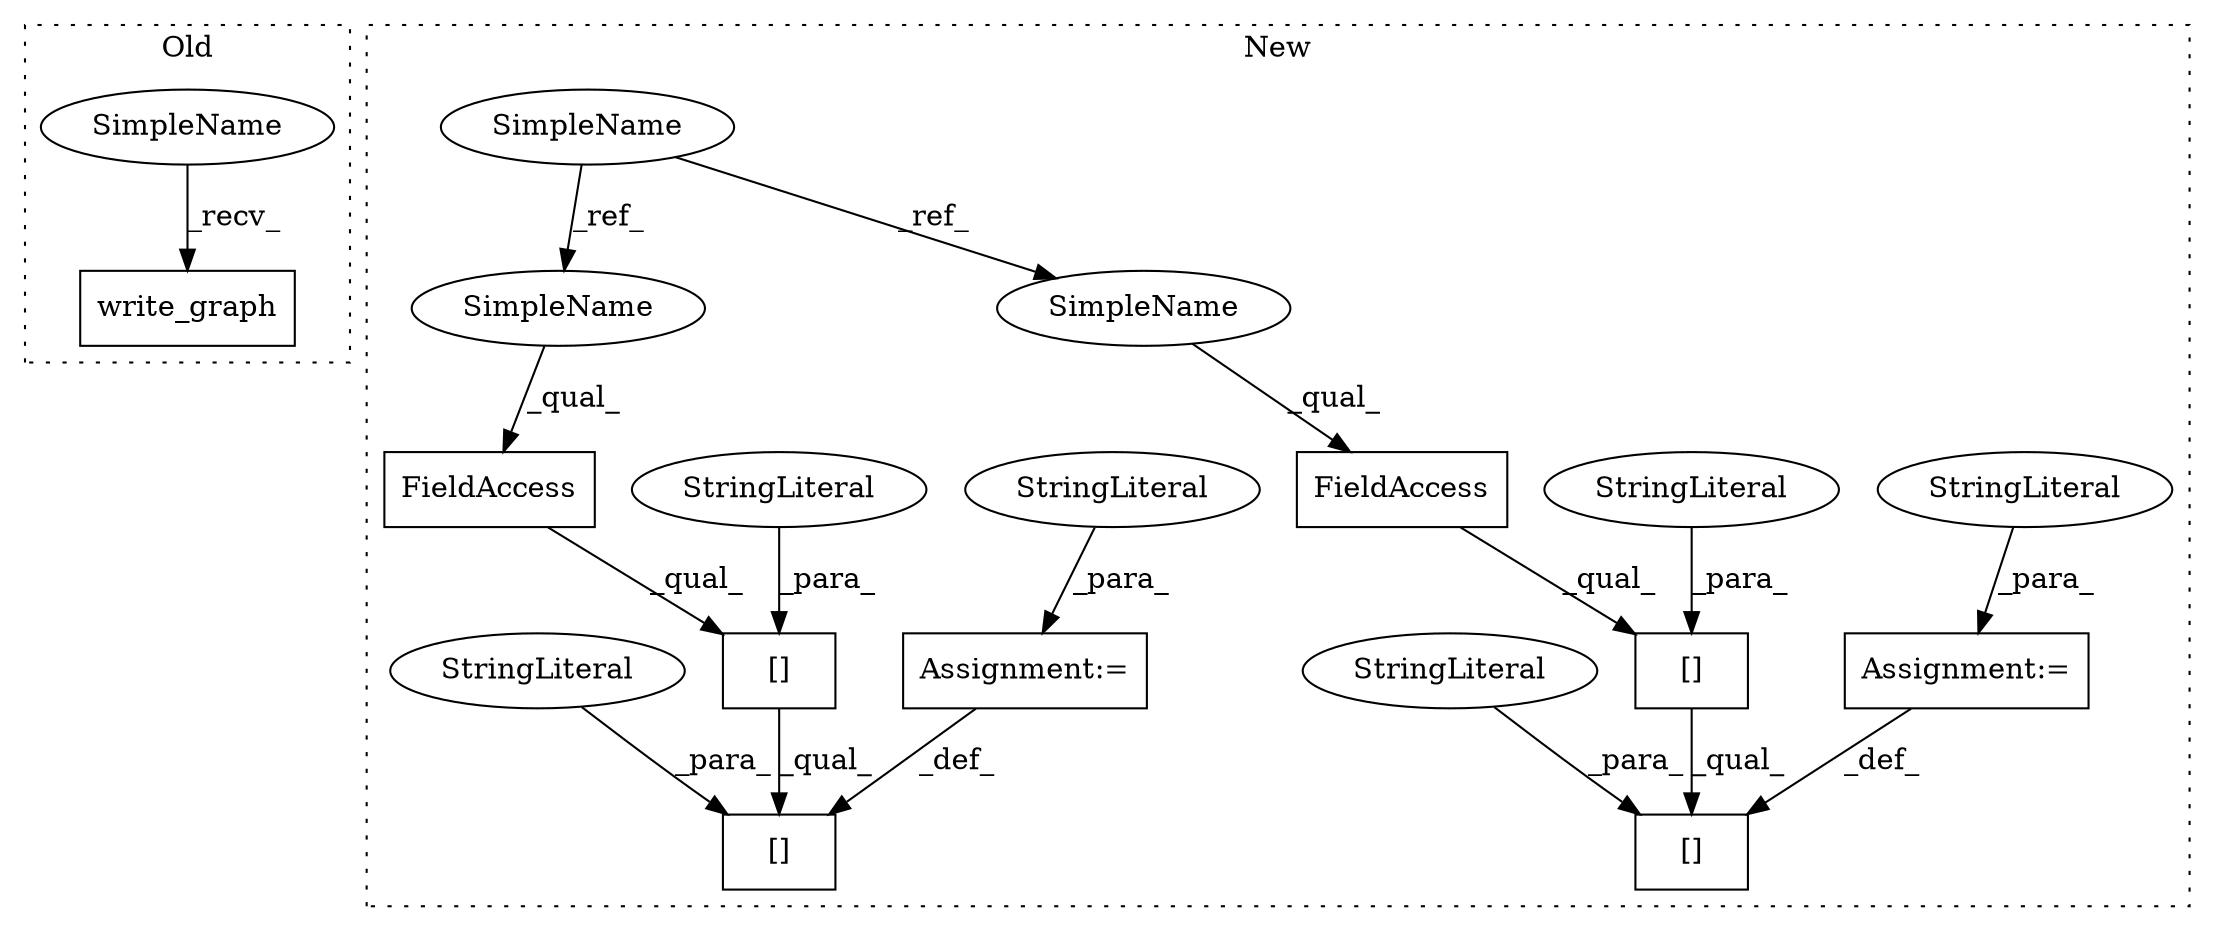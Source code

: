 digraph G {
subgraph cluster0 {
1 [label="write_graph" a="32" s="44712" l="13" shape="box"];
19 [label="SimpleName" a="42" s="44681" l="30" shape="ellipse"];
label = "Old";
style="dotted";
}
subgraph cluster1 {
2 [label="[]" a="2" s="44508,44555" l="38,1" shape="box"];
3 [label="FieldAccess" a="22" s="44508" l="37" shape="box"];
4 [label="[]" a="2" s="44508,44574" l="49,1" shape="box"];
5 [label="SimpleName" a="42" s="36396" l="30" shape="ellipse"];
6 [label="FieldAccess" a="22" s="44351" l="37" shape="box"];
7 [label="[]" a="2" s="44351,44398" l="38,1" shape="box"];
8 [label="Assignment:=" a="7" s="44575" l="1" shape="box"];
9 [label="[]" a="2" s="44351,44416" l="49,1" shape="box"];
10 [label="Assignment:=" a="7" s="44417" l="1" shape="box"];
11 [label="StringLiteral" a="45" s="44418" l="7" shape="ellipse"];
12 [label="StringLiteral" a="45" s="44576" l="7" shape="ellipse"];
13 [label="StringLiteral" a="45" s="44546" l="9" shape="ellipse"];
14 [label="StringLiteral" a="45" s="44389" l="9" shape="ellipse"];
15 [label="StringLiteral" a="45" s="44400" l="16" shape="ellipse"];
16 [label="StringLiteral" a="45" s="44557" l="17" shape="ellipse"];
17 [label="SimpleName" a="42" s="44508" l="30" shape="ellipse"];
18 [label="SimpleName" a="42" s="44351" l="30" shape="ellipse"];
label = "New";
style="dotted";
}
2 -> 4 [label="_qual_"];
3 -> 2 [label="_qual_"];
5 -> 18 [label="_ref_"];
5 -> 17 [label="_ref_"];
6 -> 7 [label="_qual_"];
7 -> 9 [label="_qual_"];
8 -> 4 [label="_def_"];
10 -> 9 [label="_def_"];
11 -> 10 [label="_para_"];
12 -> 8 [label="_para_"];
13 -> 2 [label="_para_"];
14 -> 7 [label="_para_"];
15 -> 9 [label="_para_"];
16 -> 4 [label="_para_"];
17 -> 3 [label="_qual_"];
18 -> 6 [label="_qual_"];
19 -> 1 [label="_recv_"];
}